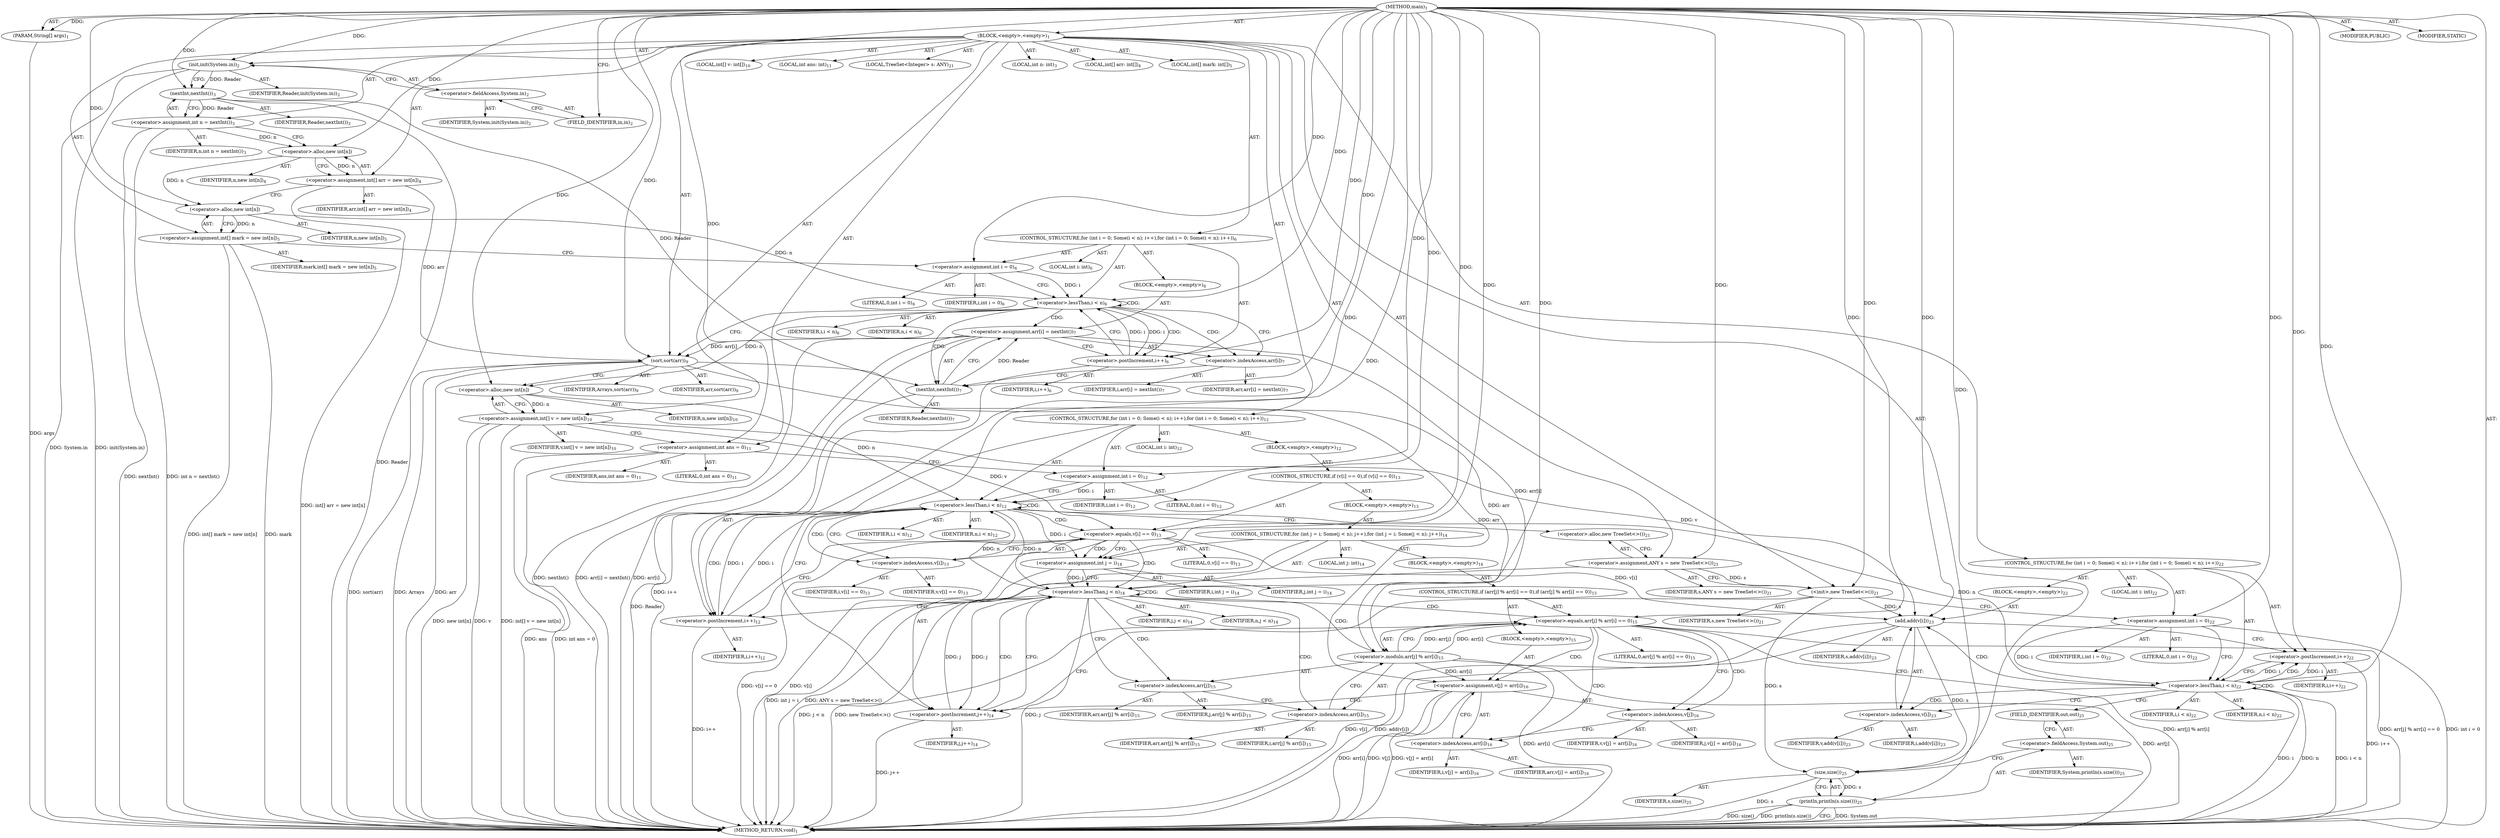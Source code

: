 digraph "main" {  
"19" [label = <(METHOD,main)<SUB>1</SUB>> ]
"20" [label = <(PARAM,String[] args)<SUB>1</SUB>> ]
"21" [label = <(BLOCK,&lt;empty&gt;,&lt;empty&gt;)<SUB>1</SUB>> ]
"22" [label = <(init,init(System.in))<SUB>2</SUB>> ]
"23" [label = <(IDENTIFIER,Reader,init(System.in))<SUB>2</SUB>> ]
"24" [label = <(&lt;operator&gt;.fieldAccess,System.in)<SUB>2</SUB>> ]
"25" [label = <(IDENTIFIER,System,init(System.in))<SUB>2</SUB>> ]
"26" [label = <(FIELD_IDENTIFIER,in,in)<SUB>2</SUB>> ]
"27" [label = <(LOCAL,int n: int)<SUB>3</SUB>> ]
"28" [label = <(&lt;operator&gt;.assignment,int n = nextInt())<SUB>3</SUB>> ]
"29" [label = <(IDENTIFIER,n,int n = nextInt())<SUB>3</SUB>> ]
"30" [label = <(nextInt,nextInt())<SUB>3</SUB>> ]
"31" [label = <(IDENTIFIER,Reader,nextInt())<SUB>3</SUB>> ]
"32" [label = <(LOCAL,int[] arr: int[])<SUB>4</SUB>> ]
"33" [label = <(&lt;operator&gt;.assignment,int[] arr = new int[n])<SUB>4</SUB>> ]
"34" [label = <(IDENTIFIER,arr,int[] arr = new int[n])<SUB>4</SUB>> ]
"35" [label = <(&lt;operator&gt;.alloc,new int[n])> ]
"36" [label = <(IDENTIFIER,n,new int[n])<SUB>4</SUB>> ]
"37" [label = <(LOCAL,int[] mark: int[])<SUB>5</SUB>> ]
"38" [label = <(&lt;operator&gt;.assignment,int[] mark = new int[n])<SUB>5</SUB>> ]
"39" [label = <(IDENTIFIER,mark,int[] mark = new int[n])<SUB>5</SUB>> ]
"40" [label = <(&lt;operator&gt;.alloc,new int[n])> ]
"41" [label = <(IDENTIFIER,n,new int[n])<SUB>5</SUB>> ]
"42" [label = <(CONTROL_STRUCTURE,for (int i = 0; Some(i &lt; n); i++),for (int i = 0; Some(i &lt; n); i++))<SUB>6</SUB>> ]
"43" [label = <(LOCAL,int i: int)<SUB>6</SUB>> ]
"44" [label = <(&lt;operator&gt;.assignment,int i = 0)<SUB>6</SUB>> ]
"45" [label = <(IDENTIFIER,i,int i = 0)<SUB>6</SUB>> ]
"46" [label = <(LITERAL,0,int i = 0)<SUB>6</SUB>> ]
"47" [label = <(&lt;operator&gt;.lessThan,i &lt; n)<SUB>6</SUB>> ]
"48" [label = <(IDENTIFIER,i,i &lt; n)<SUB>6</SUB>> ]
"49" [label = <(IDENTIFIER,n,i &lt; n)<SUB>6</SUB>> ]
"50" [label = <(&lt;operator&gt;.postIncrement,i++)<SUB>6</SUB>> ]
"51" [label = <(IDENTIFIER,i,i++)<SUB>6</SUB>> ]
"52" [label = <(BLOCK,&lt;empty&gt;,&lt;empty&gt;)<SUB>6</SUB>> ]
"53" [label = <(&lt;operator&gt;.assignment,arr[i] = nextInt())<SUB>7</SUB>> ]
"54" [label = <(&lt;operator&gt;.indexAccess,arr[i])<SUB>7</SUB>> ]
"55" [label = <(IDENTIFIER,arr,arr[i] = nextInt())<SUB>7</SUB>> ]
"56" [label = <(IDENTIFIER,i,arr[i] = nextInt())<SUB>7</SUB>> ]
"57" [label = <(nextInt,nextInt())<SUB>7</SUB>> ]
"58" [label = <(IDENTIFIER,Reader,nextInt())<SUB>7</SUB>> ]
"59" [label = <(sort,sort(arr))<SUB>9</SUB>> ]
"60" [label = <(IDENTIFIER,Arrays,sort(arr))<SUB>9</SUB>> ]
"61" [label = <(IDENTIFIER,arr,sort(arr))<SUB>9</SUB>> ]
"62" [label = <(LOCAL,int[] v: int[])<SUB>10</SUB>> ]
"63" [label = <(&lt;operator&gt;.assignment,int[] v = new int[n])<SUB>10</SUB>> ]
"64" [label = <(IDENTIFIER,v,int[] v = new int[n])<SUB>10</SUB>> ]
"65" [label = <(&lt;operator&gt;.alloc,new int[n])> ]
"66" [label = <(IDENTIFIER,n,new int[n])<SUB>10</SUB>> ]
"67" [label = <(LOCAL,int ans: int)<SUB>11</SUB>> ]
"68" [label = <(&lt;operator&gt;.assignment,int ans = 0)<SUB>11</SUB>> ]
"69" [label = <(IDENTIFIER,ans,int ans = 0)<SUB>11</SUB>> ]
"70" [label = <(LITERAL,0,int ans = 0)<SUB>11</SUB>> ]
"71" [label = <(CONTROL_STRUCTURE,for (int i = 0; Some(i &lt; n); i++),for (int i = 0; Some(i &lt; n); i++))<SUB>12</SUB>> ]
"72" [label = <(LOCAL,int i: int)<SUB>12</SUB>> ]
"73" [label = <(&lt;operator&gt;.assignment,int i = 0)<SUB>12</SUB>> ]
"74" [label = <(IDENTIFIER,i,int i = 0)<SUB>12</SUB>> ]
"75" [label = <(LITERAL,0,int i = 0)<SUB>12</SUB>> ]
"76" [label = <(&lt;operator&gt;.lessThan,i &lt; n)<SUB>12</SUB>> ]
"77" [label = <(IDENTIFIER,i,i &lt; n)<SUB>12</SUB>> ]
"78" [label = <(IDENTIFIER,n,i &lt; n)<SUB>12</SUB>> ]
"79" [label = <(&lt;operator&gt;.postIncrement,i++)<SUB>12</SUB>> ]
"80" [label = <(IDENTIFIER,i,i++)<SUB>12</SUB>> ]
"81" [label = <(BLOCK,&lt;empty&gt;,&lt;empty&gt;)<SUB>12</SUB>> ]
"82" [label = <(CONTROL_STRUCTURE,if (v[i] == 0),if (v[i] == 0))<SUB>13</SUB>> ]
"83" [label = <(&lt;operator&gt;.equals,v[i] == 0)<SUB>13</SUB>> ]
"84" [label = <(&lt;operator&gt;.indexAccess,v[i])<SUB>13</SUB>> ]
"85" [label = <(IDENTIFIER,v,v[i] == 0)<SUB>13</SUB>> ]
"86" [label = <(IDENTIFIER,i,v[i] == 0)<SUB>13</SUB>> ]
"87" [label = <(LITERAL,0,v[i] == 0)<SUB>13</SUB>> ]
"88" [label = <(BLOCK,&lt;empty&gt;,&lt;empty&gt;)<SUB>13</SUB>> ]
"89" [label = <(CONTROL_STRUCTURE,for (int j = i; Some(j &lt; n); j++),for (int j = i; Some(j &lt; n); j++))<SUB>14</SUB>> ]
"90" [label = <(LOCAL,int j: int)<SUB>14</SUB>> ]
"91" [label = <(&lt;operator&gt;.assignment,int j = i)<SUB>14</SUB>> ]
"92" [label = <(IDENTIFIER,j,int j = i)<SUB>14</SUB>> ]
"93" [label = <(IDENTIFIER,i,int j = i)<SUB>14</SUB>> ]
"94" [label = <(&lt;operator&gt;.lessThan,j &lt; n)<SUB>14</SUB>> ]
"95" [label = <(IDENTIFIER,j,j &lt; n)<SUB>14</SUB>> ]
"96" [label = <(IDENTIFIER,n,j &lt; n)<SUB>14</SUB>> ]
"97" [label = <(&lt;operator&gt;.postIncrement,j++)<SUB>14</SUB>> ]
"98" [label = <(IDENTIFIER,j,j++)<SUB>14</SUB>> ]
"99" [label = <(BLOCK,&lt;empty&gt;,&lt;empty&gt;)<SUB>14</SUB>> ]
"100" [label = <(CONTROL_STRUCTURE,if (arr[j] % arr[i] == 0),if (arr[j] % arr[i] == 0))<SUB>15</SUB>> ]
"101" [label = <(&lt;operator&gt;.equals,arr[j] % arr[i] == 0)<SUB>15</SUB>> ]
"102" [label = <(&lt;operator&gt;.modulo,arr[j] % arr[i])<SUB>15</SUB>> ]
"103" [label = <(&lt;operator&gt;.indexAccess,arr[j])<SUB>15</SUB>> ]
"104" [label = <(IDENTIFIER,arr,arr[j] % arr[i])<SUB>15</SUB>> ]
"105" [label = <(IDENTIFIER,j,arr[j] % arr[i])<SUB>15</SUB>> ]
"106" [label = <(&lt;operator&gt;.indexAccess,arr[i])<SUB>15</SUB>> ]
"107" [label = <(IDENTIFIER,arr,arr[j] % arr[i])<SUB>15</SUB>> ]
"108" [label = <(IDENTIFIER,i,arr[j] % arr[i])<SUB>15</SUB>> ]
"109" [label = <(LITERAL,0,arr[j] % arr[i] == 0)<SUB>15</SUB>> ]
"110" [label = <(BLOCK,&lt;empty&gt;,&lt;empty&gt;)<SUB>15</SUB>> ]
"111" [label = <(&lt;operator&gt;.assignment,v[j] = arr[i])<SUB>16</SUB>> ]
"112" [label = <(&lt;operator&gt;.indexAccess,v[j])<SUB>16</SUB>> ]
"113" [label = <(IDENTIFIER,v,v[j] = arr[i])<SUB>16</SUB>> ]
"114" [label = <(IDENTIFIER,j,v[j] = arr[i])<SUB>16</SUB>> ]
"115" [label = <(&lt;operator&gt;.indexAccess,arr[i])<SUB>16</SUB>> ]
"116" [label = <(IDENTIFIER,arr,v[j] = arr[i])<SUB>16</SUB>> ]
"117" [label = <(IDENTIFIER,i,v[j] = arr[i])<SUB>16</SUB>> ]
"4" [label = <(LOCAL,TreeSet&lt;Integer&gt; s: ANY)<SUB>21</SUB>> ]
"118" [label = <(&lt;operator&gt;.assignment,ANY s = new TreeSet&lt;&gt;())<SUB>21</SUB>> ]
"119" [label = <(IDENTIFIER,s,ANY s = new TreeSet&lt;&gt;())<SUB>21</SUB>> ]
"120" [label = <(&lt;operator&gt;.alloc,new TreeSet&lt;&gt;())<SUB>21</SUB>> ]
"121" [label = <(&lt;init&gt;,new TreeSet&lt;&gt;())<SUB>21</SUB>> ]
"3" [label = <(IDENTIFIER,s,new TreeSet&lt;&gt;())<SUB>21</SUB>> ]
"122" [label = <(CONTROL_STRUCTURE,for (int i = 0; Some(i &lt; n); i++),for (int i = 0; Some(i &lt; n); i++))<SUB>22</SUB>> ]
"123" [label = <(LOCAL,int i: int)<SUB>22</SUB>> ]
"124" [label = <(&lt;operator&gt;.assignment,int i = 0)<SUB>22</SUB>> ]
"125" [label = <(IDENTIFIER,i,int i = 0)<SUB>22</SUB>> ]
"126" [label = <(LITERAL,0,int i = 0)<SUB>22</SUB>> ]
"127" [label = <(&lt;operator&gt;.lessThan,i &lt; n)<SUB>22</SUB>> ]
"128" [label = <(IDENTIFIER,i,i &lt; n)<SUB>22</SUB>> ]
"129" [label = <(IDENTIFIER,n,i &lt; n)<SUB>22</SUB>> ]
"130" [label = <(&lt;operator&gt;.postIncrement,i++)<SUB>22</SUB>> ]
"131" [label = <(IDENTIFIER,i,i++)<SUB>22</SUB>> ]
"132" [label = <(BLOCK,&lt;empty&gt;,&lt;empty&gt;)<SUB>22</SUB>> ]
"133" [label = <(add,add(v[i]))<SUB>23</SUB>> ]
"134" [label = <(IDENTIFIER,s,add(v[i]))<SUB>23</SUB>> ]
"135" [label = <(&lt;operator&gt;.indexAccess,v[i])<SUB>23</SUB>> ]
"136" [label = <(IDENTIFIER,v,add(v[i]))<SUB>23</SUB>> ]
"137" [label = <(IDENTIFIER,i,add(v[i]))<SUB>23</SUB>> ]
"138" [label = <(println,println(s.size()))<SUB>25</SUB>> ]
"139" [label = <(&lt;operator&gt;.fieldAccess,System.out)<SUB>25</SUB>> ]
"140" [label = <(IDENTIFIER,System,println(s.size()))<SUB>25</SUB>> ]
"141" [label = <(FIELD_IDENTIFIER,out,out)<SUB>25</SUB>> ]
"142" [label = <(size,size())<SUB>25</SUB>> ]
"143" [label = <(IDENTIFIER,s,size())<SUB>25</SUB>> ]
"144" [label = <(MODIFIER,PUBLIC)> ]
"145" [label = <(MODIFIER,STATIC)> ]
"146" [label = <(METHOD_RETURN,void)<SUB>1</SUB>> ]
  "19" -> "20"  [ label = "AST: "] 
  "19" -> "21"  [ label = "AST: "] 
  "19" -> "144"  [ label = "AST: "] 
  "19" -> "145"  [ label = "AST: "] 
  "19" -> "146"  [ label = "AST: "] 
  "21" -> "22"  [ label = "AST: "] 
  "21" -> "27"  [ label = "AST: "] 
  "21" -> "28"  [ label = "AST: "] 
  "21" -> "32"  [ label = "AST: "] 
  "21" -> "33"  [ label = "AST: "] 
  "21" -> "37"  [ label = "AST: "] 
  "21" -> "38"  [ label = "AST: "] 
  "21" -> "42"  [ label = "AST: "] 
  "21" -> "59"  [ label = "AST: "] 
  "21" -> "62"  [ label = "AST: "] 
  "21" -> "63"  [ label = "AST: "] 
  "21" -> "67"  [ label = "AST: "] 
  "21" -> "68"  [ label = "AST: "] 
  "21" -> "71"  [ label = "AST: "] 
  "21" -> "4"  [ label = "AST: "] 
  "21" -> "118"  [ label = "AST: "] 
  "21" -> "121"  [ label = "AST: "] 
  "21" -> "122"  [ label = "AST: "] 
  "21" -> "138"  [ label = "AST: "] 
  "22" -> "23"  [ label = "AST: "] 
  "22" -> "24"  [ label = "AST: "] 
  "24" -> "25"  [ label = "AST: "] 
  "24" -> "26"  [ label = "AST: "] 
  "28" -> "29"  [ label = "AST: "] 
  "28" -> "30"  [ label = "AST: "] 
  "30" -> "31"  [ label = "AST: "] 
  "33" -> "34"  [ label = "AST: "] 
  "33" -> "35"  [ label = "AST: "] 
  "35" -> "36"  [ label = "AST: "] 
  "38" -> "39"  [ label = "AST: "] 
  "38" -> "40"  [ label = "AST: "] 
  "40" -> "41"  [ label = "AST: "] 
  "42" -> "43"  [ label = "AST: "] 
  "42" -> "44"  [ label = "AST: "] 
  "42" -> "47"  [ label = "AST: "] 
  "42" -> "50"  [ label = "AST: "] 
  "42" -> "52"  [ label = "AST: "] 
  "44" -> "45"  [ label = "AST: "] 
  "44" -> "46"  [ label = "AST: "] 
  "47" -> "48"  [ label = "AST: "] 
  "47" -> "49"  [ label = "AST: "] 
  "50" -> "51"  [ label = "AST: "] 
  "52" -> "53"  [ label = "AST: "] 
  "53" -> "54"  [ label = "AST: "] 
  "53" -> "57"  [ label = "AST: "] 
  "54" -> "55"  [ label = "AST: "] 
  "54" -> "56"  [ label = "AST: "] 
  "57" -> "58"  [ label = "AST: "] 
  "59" -> "60"  [ label = "AST: "] 
  "59" -> "61"  [ label = "AST: "] 
  "63" -> "64"  [ label = "AST: "] 
  "63" -> "65"  [ label = "AST: "] 
  "65" -> "66"  [ label = "AST: "] 
  "68" -> "69"  [ label = "AST: "] 
  "68" -> "70"  [ label = "AST: "] 
  "71" -> "72"  [ label = "AST: "] 
  "71" -> "73"  [ label = "AST: "] 
  "71" -> "76"  [ label = "AST: "] 
  "71" -> "79"  [ label = "AST: "] 
  "71" -> "81"  [ label = "AST: "] 
  "73" -> "74"  [ label = "AST: "] 
  "73" -> "75"  [ label = "AST: "] 
  "76" -> "77"  [ label = "AST: "] 
  "76" -> "78"  [ label = "AST: "] 
  "79" -> "80"  [ label = "AST: "] 
  "81" -> "82"  [ label = "AST: "] 
  "82" -> "83"  [ label = "AST: "] 
  "82" -> "88"  [ label = "AST: "] 
  "83" -> "84"  [ label = "AST: "] 
  "83" -> "87"  [ label = "AST: "] 
  "84" -> "85"  [ label = "AST: "] 
  "84" -> "86"  [ label = "AST: "] 
  "88" -> "89"  [ label = "AST: "] 
  "89" -> "90"  [ label = "AST: "] 
  "89" -> "91"  [ label = "AST: "] 
  "89" -> "94"  [ label = "AST: "] 
  "89" -> "97"  [ label = "AST: "] 
  "89" -> "99"  [ label = "AST: "] 
  "91" -> "92"  [ label = "AST: "] 
  "91" -> "93"  [ label = "AST: "] 
  "94" -> "95"  [ label = "AST: "] 
  "94" -> "96"  [ label = "AST: "] 
  "97" -> "98"  [ label = "AST: "] 
  "99" -> "100"  [ label = "AST: "] 
  "100" -> "101"  [ label = "AST: "] 
  "100" -> "110"  [ label = "AST: "] 
  "101" -> "102"  [ label = "AST: "] 
  "101" -> "109"  [ label = "AST: "] 
  "102" -> "103"  [ label = "AST: "] 
  "102" -> "106"  [ label = "AST: "] 
  "103" -> "104"  [ label = "AST: "] 
  "103" -> "105"  [ label = "AST: "] 
  "106" -> "107"  [ label = "AST: "] 
  "106" -> "108"  [ label = "AST: "] 
  "110" -> "111"  [ label = "AST: "] 
  "111" -> "112"  [ label = "AST: "] 
  "111" -> "115"  [ label = "AST: "] 
  "112" -> "113"  [ label = "AST: "] 
  "112" -> "114"  [ label = "AST: "] 
  "115" -> "116"  [ label = "AST: "] 
  "115" -> "117"  [ label = "AST: "] 
  "118" -> "119"  [ label = "AST: "] 
  "118" -> "120"  [ label = "AST: "] 
  "121" -> "3"  [ label = "AST: "] 
  "122" -> "123"  [ label = "AST: "] 
  "122" -> "124"  [ label = "AST: "] 
  "122" -> "127"  [ label = "AST: "] 
  "122" -> "130"  [ label = "AST: "] 
  "122" -> "132"  [ label = "AST: "] 
  "124" -> "125"  [ label = "AST: "] 
  "124" -> "126"  [ label = "AST: "] 
  "127" -> "128"  [ label = "AST: "] 
  "127" -> "129"  [ label = "AST: "] 
  "130" -> "131"  [ label = "AST: "] 
  "132" -> "133"  [ label = "AST: "] 
  "133" -> "134"  [ label = "AST: "] 
  "133" -> "135"  [ label = "AST: "] 
  "135" -> "136"  [ label = "AST: "] 
  "135" -> "137"  [ label = "AST: "] 
  "138" -> "139"  [ label = "AST: "] 
  "138" -> "142"  [ label = "AST: "] 
  "139" -> "140"  [ label = "AST: "] 
  "139" -> "141"  [ label = "AST: "] 
  "142" -> "143"  [ label = "AST: "] 
  "22" -> "30"  [ label = "CFG: "] 
  "28" -> "35"  [ label = "CFG: "] 
  "33" -> "40"  [ label = "CFG: "] 
  "38" -> "44"  [ label = "CFG: "] 
  "59" -> "65"  [ label = "CFG: "] 
  "63" -> "68"  [ label = "CFG: "] 
  "68" -> "73"  [ label = "CFG: "] 
  "118" -> "121"  [ label = "CFG: "] 
  "121" -> "124"  [ label = "CFG: "] 
  "138" -> "146"  [ label = "CFG: "] 
  "24" -> "22"  [ label = "CFG: "] 
  "30" -> "28"  [ label = "CFG: "] 
  "35" -> "33"  [ label = "CFG: "] 
  "40" -> "38"  [ label = "CFG: "] 
  "44" -> "47"  [ label = "CFG: "] 
  "47" -> "54"  [ label = "CFG: "] 
  "47" -> "59"  [ label = "CFG: "] 
  "50" -> "47"  [ label = "CFG: "] 
  "65" -> "63"  [ label = "CFG: "] 
  "73" -> "76"  [ label = "CFG: "] 
  "76" -> "84"  [ label = "CFG: "] 
  "76" -> "120"  [ label = "CFG: "] 
  "79" -> "76"  [ label = "CFG: "] 
  "120" -> "118"  [ label = "CFG: "] 
  "124" -> "127"  [ label = "CFG: "] 
  "127" -> "135"  [ label = "CFG: "] 
  "127" -> "141"  [ label = "CFG: "] 
  "130" -> "127"  [ label = "CFG: "] 
  "139" -> "142"  [ label = "CFG: "] 
  "142" -> "138"  [ label = "CFG: "] 
  "26" -> "24"  [ label = "CFG: "] 
  "53" -> "50"  [ label = "CFG: "] 
  "133" -> "130"  [ label = "CFG: "] 
  "141" -> "139"  [ label = "CFG: "] 
  "54" -> "57"  [ label = "CFG: "] 
  "57" -> "53"  [ label = "CFG: "] 
  "83" -> "91"  [ label = "CFG: "] 
  "83" -> "79"  [ label = "CFG: "] 
  "135" -> "133"  [ label = "CFG: "] 
  "84" -> "83"  [ label = "CFG: "] 
  "91" -> "94"  [ label = "CFG: "] 
  "94" -> "103"  [ label = "CFG: "] 
  "94" -> "79"  [ label = "CFG: "] 
  "97" -> "94"  [ label = "CFG: "] 
  "101" -> "112"  [ label = "CFG: "] 
  "101" -> "97"  [ label = "CFG: "] 
  "102" -> "101"  [ label = "CFG: "] 
  "111" -> "97"  [ label = "CFG: "] 
  "103" -> "106"  [ label = "CFG: "] 
  "106" -> "102"  [ label = "CFG: "] 
  "112" -> "115"  [ label = "CFG: "] 
  "115" -> "111"  [ label = "CFG: "] 
  "19" -> "26"  [ label = "CFG: "] 
  "20" -> "146"  [ label = "DDG: args"] 
  "22" -> "146"  [ label = "DDG: System.in"] 
  "22" -> "146"  [ label = "DDG: init(System.in)"] 
  "30" -> "146"  [ label = "DDG: Reader"] 
  "28" -> "146"  [ label = "DDG: nextInt()"] 
  "28" -> "146"  [ label = "DDG: int n = nextInt()"] 
  "33" -> "146"  [ label = "DDG: int[] arr = new int[n]"] 
  "38" -> "146"  [ label = "DDG: mark"] 
  "38" -> "146"  [ label = "DDG: int[] mark = new int[n]"] 
  "59" -> "146"  [ label = "DDG: arr"] 
  "59" -> "146"  [ label = "DDG: sort(arr)"] 
  "63" -> "146"  [ label = "DDG: v"] 
  "63" -> "146"  [ label = "DDG: new int[n]"] 
  "63" -> "146"  [ label = "DDG: int[] v = new int[n]"] 
  "68" -> "146"  [ label = "DDG: ans"] 
  "68" -> "146"  [ label = "DDG: int ans = 0"] 
  "118" -> "146"  [ label = "DDG: ANY s = new TreeSet&lt;&gt;()"] 
  "121" -> "146"  [ label = "DDG: new TreeSet&lt;&gt;()"] 
  "124" -> "146"  [ label = "DDG: int i = 0"] 
  "127" -> "146"  [ label = "DDG: i"] 
  "127" -> "146"  [ label = "DDG: n"] 
  "127" -> "146"  [ label = "DDG: i &lt; n"] 
  "138" -> "146"  [ label = "DDG: System.out"] 
  "142" -> "146"  [ label = "DDG: s"] 
  "138" -> "146"  [ label = "DDG: size()"] 
  "138" -> "146"  [ label = "DDG: println(s.size())"] 
  "133" -> "146"  [ label = "DDG: v[i]"] 
  "133" -> "146"  [ label = "DDG: add(v[i])"] 
  "130" -> "146"  [ label = "DDG: i++"] 
  "83" -> "146"  [ label = "DDG: v[i]"] 
  "83" -> "146"  [ label = "DDG: v[i] == 0"] 
  "91" -> "146"  [ label = "DDG: int j = i"] 
  "94" -> "146"  [ label = "DDG: j"] 
  "94" -> "146"  [ label = "DDG: j &lt; n"] 
  "79" -> "146"  [ label = "DDG: i++"] 
  "102" -> "146"  [ label = "DDG: arr[j]"] 
  "102" -> "146"  [ label = "DDG: arr[i]"] 
  "101" -> "146"  [ label = "DDG: arr[j] % arr[i]"] 
  "101" -> "146"  [ label = "DDG: arr[j] % arr[i] == 0"] 
  "111" -> "146"  [ label = "DDG: v[j]"] 
  "111" -> "146"  [ label = "DDG: arr[i]"] 
  "111" -> "146"  [ label = "DDG: v[j] = arr[i]"] 
  "97" -> "146"  [ label = "DDG: j++"] 
  "53" -> "146"  [ label = "DDG: arr[i]"] 
  "57" -> "146"  [ label = "DDG: Reader"] 
  "53" -> "146"  [ label = "DDG: nextInt()"] 
  "53" -> "146"  [ label = "DDG: arr[i] = nextInt()"] 
  "50" -> "146"  [ label = "DDG: i++"] 
  "59" -> "146"  [ label = "DDG: Arrays"] 
  "19" -> "20"  [ label = "DDG: "] 
  "30" -> "28"  [ label = "DDG: Reader"] 
  "35" -> "33"  [ label = "DDG: n"] 
  "40" -> "38"  [ label = "DDG: n"] 
  "65" -> "63"  [ label = "DDG: n"] 
  "19" -> "68"  [ label = "DDG: "] 
  "19" -> "118"  [ label = "DDG: "] 
  "19" -> "22"  [ label = "DDG: "] 
  "19" -> "44"  [ label = "DDG: "] 
  "19" -> "59"  [ label = "DDG: "] 
  "33" -> "59"  [ label = "DDG: arr"] 
  "53" -> "59"  [ label = "DDG: arr[i]"] 
  "19" -> "73"  [ label = "DDG: "] 
  "118" -> "121"  [ label = "DDG: s"] 
  "19" -> "121"  [ label = "DDG: "] 
  "19" -> "124"  [ label = "DDG: "] 
  "142" -> "138"  [ label = "DDG: s"] 
  "22" -> "30"  [ label = "DDG: Reader"] 
  "19" -> "30"  [ label = "DDG: "] 
  "28" -> "35"  [ label = "DDG: n"] 
  "19" -> "35"  [ label = "DDG: "] 
  "35" -> "40"  [ label = "DDG: n"] 
  "19" -> "40"  [ label = "DDG: "] 
  "44" -> "47"  [ label = "DDG: i"] 
  "50" -> "47"  [ label = "DDG: i"] 
  "19" -> "47"  [ label = "DDG: "] 
  "40" -> "47"  [ label = "DDG: n"] 
  "47" -> "50"  [ label = "DDG: i"] 
  "19" -> "50"  [ label = "DDG: "] 
  "57" -> "53"  [ label = "DDG: Reader"] 
  "47" -> "65"  [ label = "DDG: n"] 
  "19" -> "65"  [ label = "DDG: "] 
  "73" -> "76"  [ label = "DDG: i"] 
  "79" -> "76"  [ label = "DDG: i"] 
  "19" -> "76"  [ label = "DDG: "] 
  "65" -> "76"  [ label = "DDG: n"] 
  "94" -> "76"  [ label = "DDG: n"] 
  "76" -> "79"  [ label = "DDG: i"] 
  "19" -> "79"  [ label = "DDG: "] 
  "124" -> "127"  [ label = "DDG: i"] 
  "130" -> "127"  [ label = "DDG: i"] 
  "19" -> "127"  [ label = "DDG: "] 
  "76" -> "127"  [ label = "DDG: n"] 
  "127" -> "130"  [ label = "DDG: i"] 
  "19" -> "130"  [ label = "DDG: "] 
  "121" -> "142"  [ label = "DDG: s"] 
  "133" -> "142"  [ label = "DDG: s"] 
  "19" -> "142"  [ label = "DDG: "] 
  "121" -> "133"  [ label = "DDG: s"] 
  "19" -> "133"  [ label = "DDG: "] 
  "63" -> "133"  [ label = "DDG: v"] 
  "83" -> "133"  [ label = "DDG: v[i]"] 
  "30" -> "57"  [ label = "DDG: Reader"] 
  "19" -> "57"  [ label = "DDG: "] 
  "63" -> "83"  [ label = "DDG: v"] 
  "19" -> "83"  [ label = "DDG: "] 
  "76" -> "91"  [ label = "DDG: i"] 
  "19" -> "91"  [ label = "DDG: "] 
  "91" -> "94"  [ label = "DDG: j"] 
  "97" -> "94"  [ label = "DDG: j"] 
  "19" -> "94"  [ label = "DDG: "] 
  "76" -> "94"  [ label = "DDG: n"] 
  "94" -> "97"  [ label = "DDG: j"] 
  "19" -> "97"  [ label = "DDG: "] 
  "102" -> "101"  [ label = "DDG: arr[j]"] 
  "102" -> "101"  [ label = "DDG: arr[i]"] 
  "19" -> "101"  [ label = "DDG: "] 
  "59" -> "111"  [ label = "DDG: arr"] 
  "102" -> "111"  [ label = "DDG: arr[i]"] 
  "59" -> "102"  [ label = "DDG: arr"] 
  "53" -> "102"  [ label = "DDG: arr[i]"] 
  "47" -> "47"  [ label = "CDG: "] 
  "47" -> "57"  [ label = "CDG: "] 
  "47" -> "50"  [ label = "CDG: "] 
  "47" -> "54"  [ label = "CDG: "] 
  "47" -> "53"  [ label = "CDG: "] 
  "76" -> "84"  [ label = "CDG: "] 
  "76" -> "76"  [ label = "CDG: "] 
  "76" -> "79"  [ label = "CDG: "] 
  "76" -> "83"  [ label = "CDG: "] 
  "127" -> "130"  [ label = "CDG: "] 
  "127" -> "135"  [ label = "CDG: "] 
  "127" -> "127"  [ label = "CDG: "] 
  "127" -> "133"  [ label = "CDG: "] 
  "83" -> "94"  [ label = "CDG: "] 
  "83" -> "91"  [ label = "CDG: "] 
  "94" -> "94"  [ label = "CDG: "] 
  "94" -> "102"  [ label = "CDG: "] 
  "94" -> "103"  [ label = "CDG: "] 
  "94" -> "106"  [ label = "CDG: "] 
  "94" -> "97"  [ label = "CDG: "] 
  "94" -> "101"  [ label = "CDG: "] 
  "101" -> "115"  [ label = "CDG: "] 
  "101" -> "112"  [ label = "CDG: "] 
  "101" -> "111"  [ label = "CDG: "] 
}
